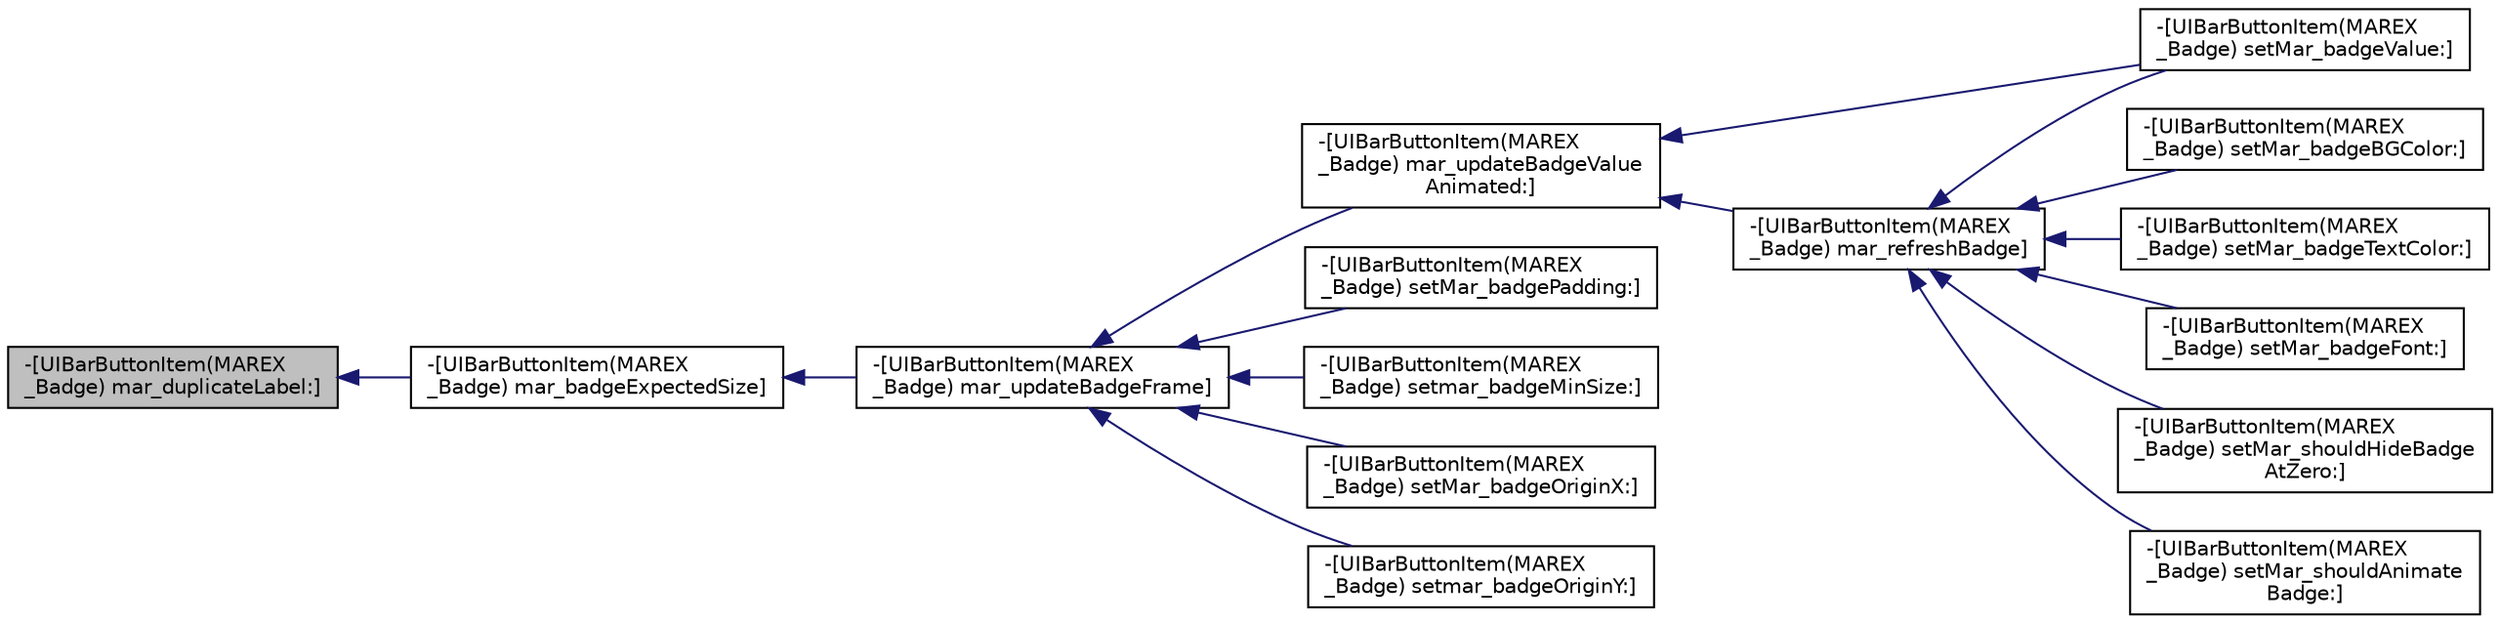 digraph "-[UIBarButtonItem(MAREX_Badge) mar_duplicateLabel:]"
{
  edge [fontname="Helvetica",fontsize="10",labelfontname="Helvetica",labelfontsize="10"];
  node [fontname="Helvetica",fontsize="10",shape=record];
  rankdir="LR";
  Node20 [label="-[UIBarButtonItem(MAREX\l_Badge) mar_duplicateLabel:]",height=0.2,width=0.4,color="black", fillcolor="grey75", style="filled", fontcolor="black"];
  Node20 -> Node21 [dir="back",color="midnightblue",fontsize="10",style="solid"];
  Node21 [label="-[UIBarButtonItem(MAREX\l_Badge) mar_badgeExpectedSize]",height=0.2,width=0.4,color="black", fillcolor="white", style="filled",URL="$category_u_i_bar_button_item_07_m_a_r_e_x___badge_08.html#a8dbc50b27262aa8ad25afd04f910d9aa"];
  Node21 -> Node22 [dir="back",color="midnightblue",fontsize="10",style="solid"];
  Node22 [label="-[UIBarButtonItem(MAREX\l_Badge) mar_updateBadgeFrame]",height=0.2,width=0.4,color="black", fillcolor="white", style="filled",URL="$category_u_i_bar_button_item_07_m_a_r_e_x___badge_08.html#a3a93e76a12d66d2de66b9747635f7509"];
  Node22 -> Node23 [dir="back",color="midnightblue",fontsize="10",style="solid"];
  Node23 [label="-[UIBarButtonItem(MAREX\l_Badge) mar_updateBadgeValue\lAnimated:]",height=0.2,width=0.4,color="black", fillcolor="white", style="filled",URL="$category_u_i_bar_button_item_07_m_a_r_e_x___badge_08.html#a8e4f63b574d83ff31dd5b425cfbf00ed"];
  Node23 -> Node24 [dir="back",color="midnightblue",fontsize="10",style="solid"];
  Node24 [label="-[UIBarButtonItem(MAREX\l_Badge) mar_refreshBadge]",height=0.2,width=0.4,color="black", fillcolor="white", style="filled",URL="$category_u_i_bar_button_item_07_m_a_r_e_x___badge_08.html#a3ed88718fc074681665c92aeea9a92a1"];
  Node24 -> Node25 [dir="back",color="midnightblue",fontsize="10",style="solid"];
  Node25 [label="-[UIBarButtonItem(MAREX\l_Badge) setMar_badgeValue:]",height=0.2,width=0.4,color="black", fillcolor="white", style="filled",URL="$category_u_i_bar_button_item_07_m_a_r_e_x___badge_08.html#a32868cad1e1e1ce998dccc786fb4c41d"];
  Node24 -> Node26 [dir="back",color="midnightblue",fontsize="10",style="solid"];
  Node26 [label="-[UIBarButtonItem(MAREX\l_Badge) setMar_badgeBGColor:]",height=0.2,width=0.4,color="black", fillcolor="white", style="filled",URL="$category_u_i_bar_button_item_07_m_a_r_e_x___badge_08.html#a3bc2fbc69e0e15daba18e523aed8e45e"];
  Node24 -> Node27 [dir="back",color="midnightblue",fontsize="10",style="solid"];
  Node27 [label="-[UIBarButtonItem(MAREX\l_Badge) setMar_badgeTextColor:]",height=0.2,width=0.4,color="black", fillcolor="white", style="filled",URL="$category_u_i_bar_button_item_07_m_a_r_e_x___badge_08.html#abd221afcba1982d9744d16d975a36f8d"];
  Node24 -> Node28 [dir="back",color="midnightblue",fontsize="10",style="solid"];
  Node28 [label="-[UIBarButtonItem(MAREX\l_Badge) setMar_badgeFont:]",height=0.2,width=0.4,color="black", fillcolor="white", style="filled",URL="$category_u_i_bar_button_item_07_m_a_r_e_x___badge_08.html#ad6583ac515e06f49a394ffab67123216"];
  Node24 -> Node29 [dir="back",color="midnightblue",fontsize="10",style="solid"];
  Node29 [label="-[UIBarButtonItem(MAREX\l_Badge) setMar_shouldHideBadge\lAtZero:]",height=0.2,width=0.4,color="black", fillcolor="white", style="filled",URL="$category_u_i_bar_button_item_07_m_a_r_e_x___badge_08.html#a86094637debca3cbbf38c6231f2781c7"];
  Node24 -> Node30 [dir="back",color="midnightblue",fontsize="10",style="solid"];
  Node30 [label="-[UIBarButtonItem(MAREX\l_Badge) setMar_shouldAnimate\lBadge:]",height=0.2,width=0.4,color="black", fillcolor="white", style="filled",URL="$category_u_i_bar_button_item_07_m_a_r_e_x___badge_08.html#ac562e75d05ad860c15a3498ce6d9ed8f"];
  Node23 -> Node25 [dir="back",color="midnightblue",fontsize="10",style="solid"];
  Node22 -> Node31 [dir="back",color="midnightblue",fontsize="10",style="solid"];
  Node31 [label="-[UIBarButtonItem(MAREX\l_Badge) setMar_badgePadding:]",height=0.2,width=0.4,color="black", fillcolor="white", style="filled",URL="$category_u_i_bar_button_item_07_m_a_r_e_x___badge_08.html#ae89bc1df2557158cd65b7846e619eebc"];
  Node22 -> Node32 [dir="back",color="midnightblue",fontsize="10",style="solid"];
  Node32 [label="-[UIBarButtonItem(MAREX\l_Badge) setmar_badgeMinSize:]",height=0.2,width=0.4,color="black", fillcolor="white", style="filled",URL="$category_u_i_bar_button_item_07_m_a_r_e_x___badge_08.html#a8d5ba3097194e81b4f78be4ae89ce9aa"];
  Node22 -> Node33 [dir="back",color="midnightblue",fontsize="10",style="solid"];
  Node33 [label="-[UIBarButtonItem(MAREX\l_Badge) setMar_badgeOriginX:]",height=0.2,width=0.4,color="black", fillcolor="white", style="filled",URL="$category_u_i_bar_button_item_07_m_a_r_e_x___badge_08.html#a9ecc22b43333a9da99de376cef9844e4"];
  Node22 -> Node34 [dir="back",color="midnightblue",fontsize="10",style="solid"];
  Node34 [label="-[UIBarButtonItem(MAREX\l_Badge) setmar_badgeOriginY:]",height=0.2,width=0.4,color="black", fillcolor="white", style="filled",URL="$category_u_i_bar_button_item_07_m_a_r_e_x___badge_08.html#a3997341b54732cc51c3c5d1e6508e63d"];
}
